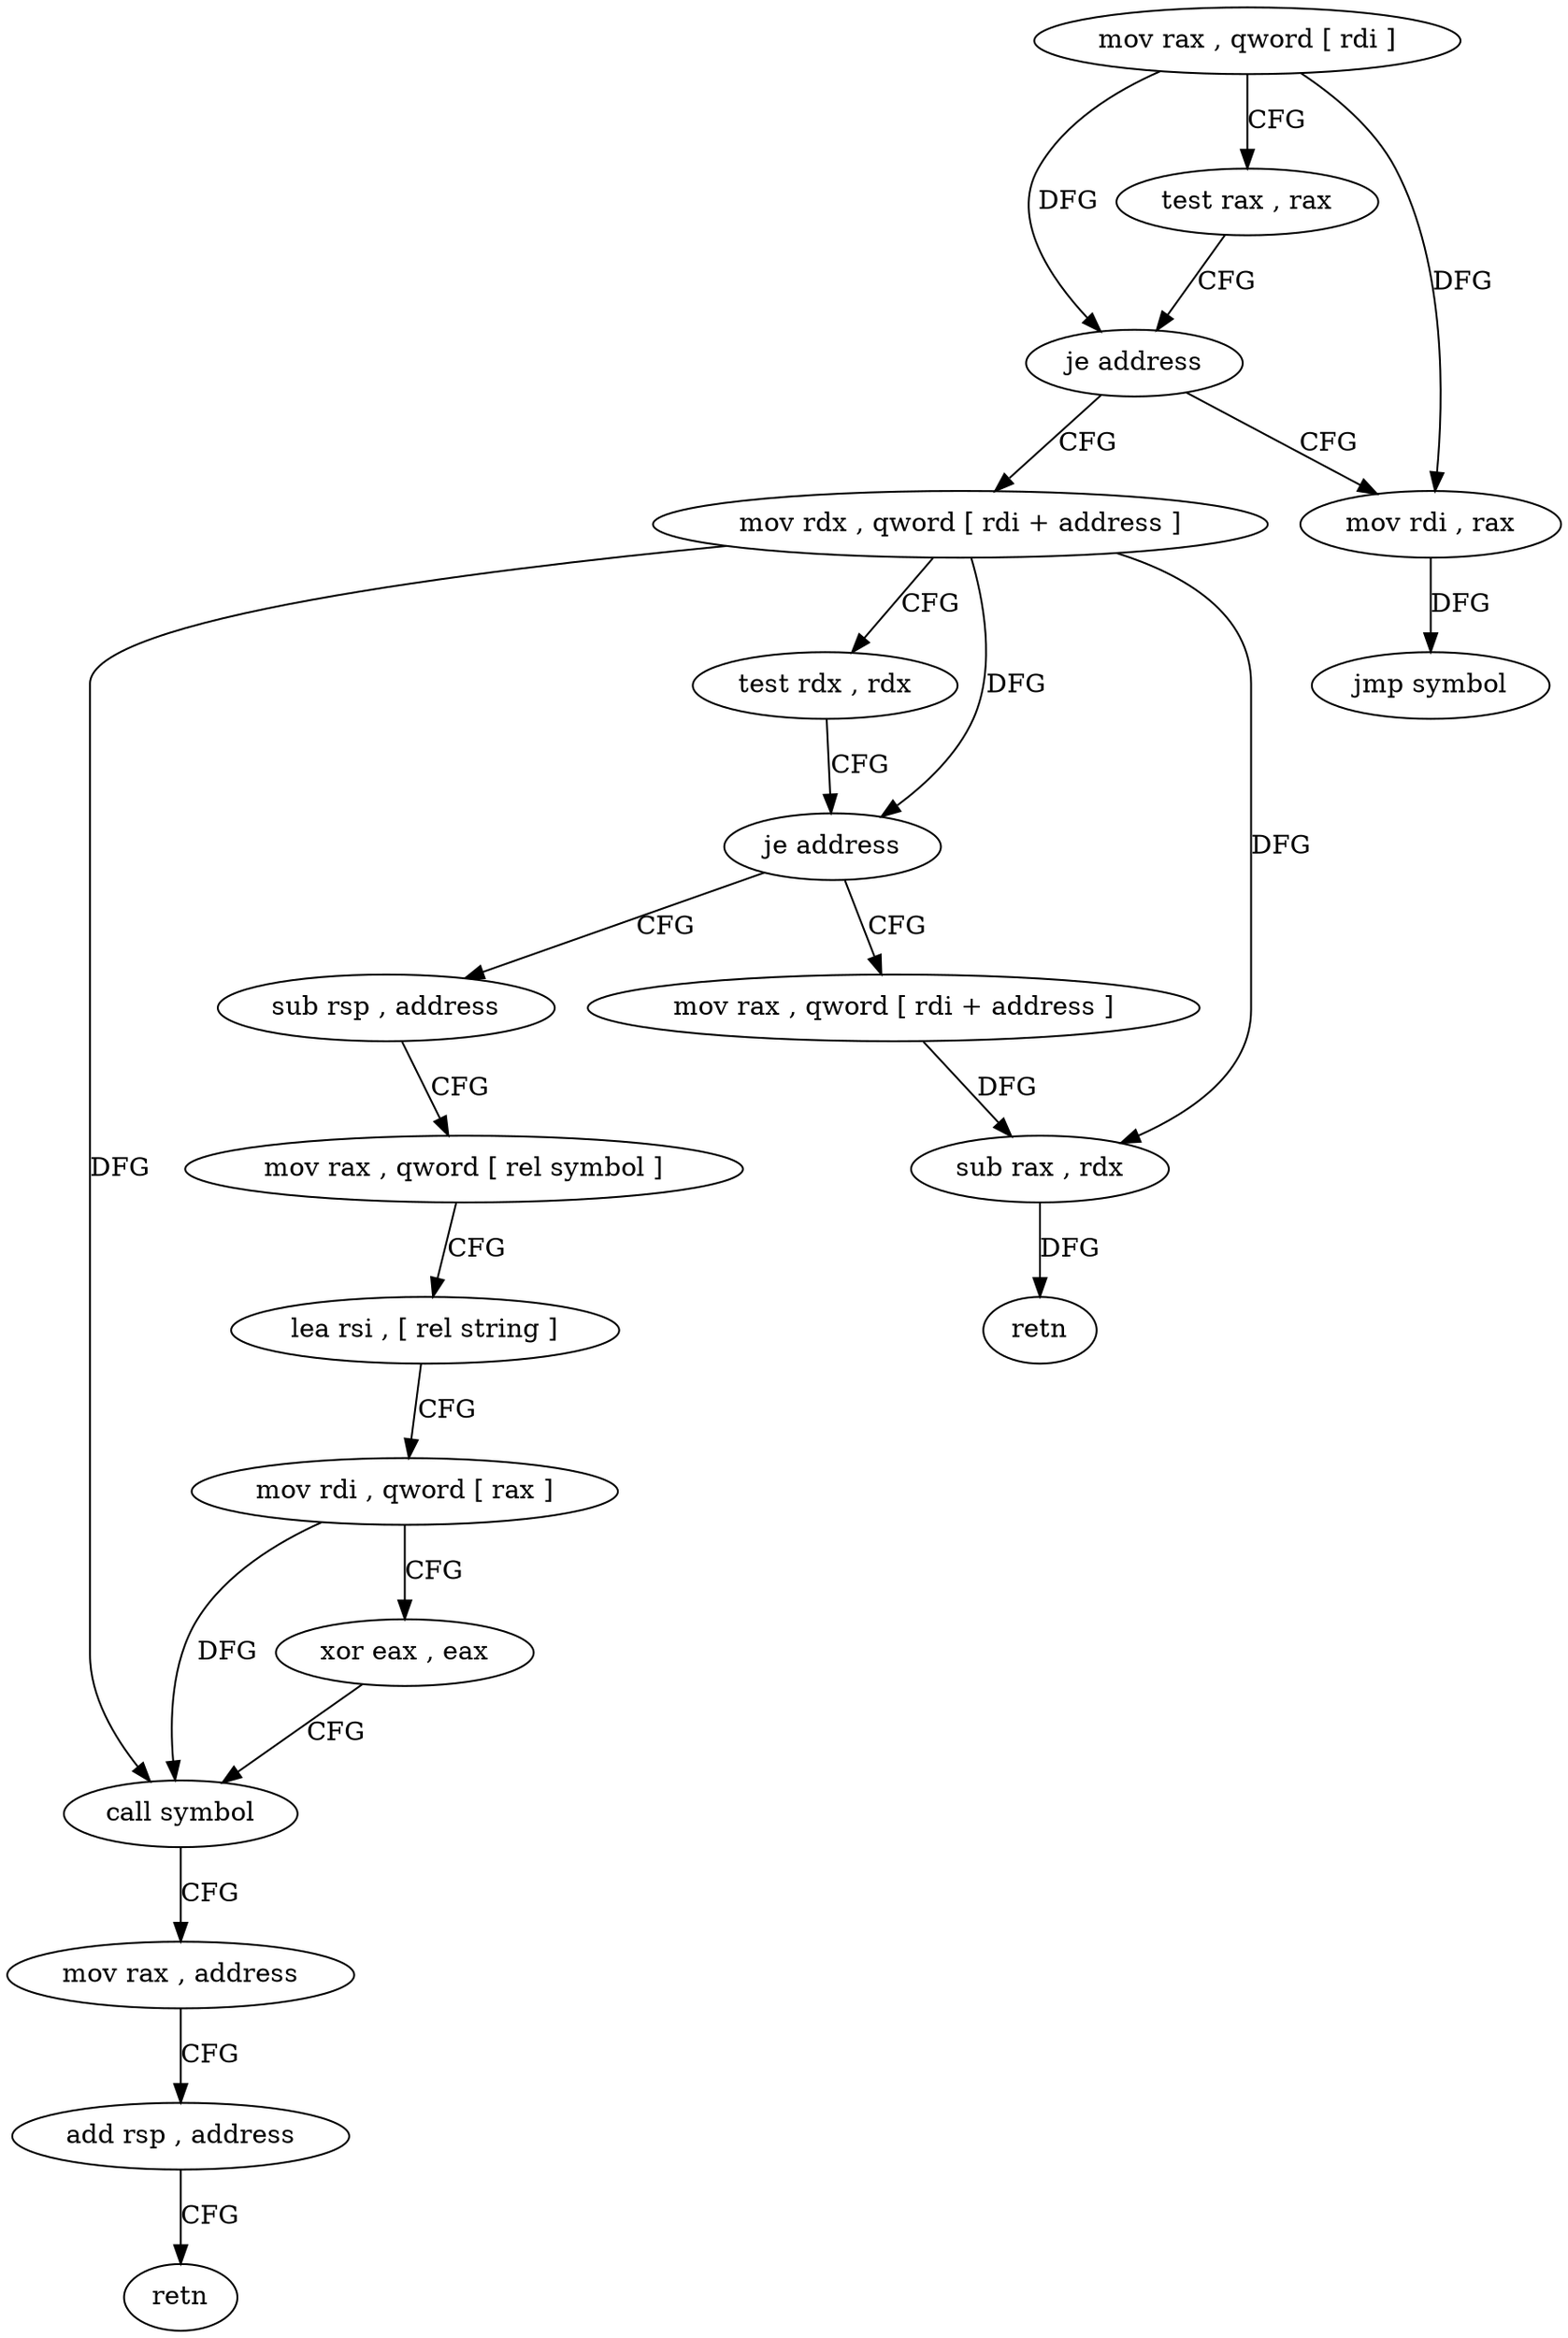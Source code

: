 digraph "func" {
"108816" [label = "mov rax , qword [ rdi ]" ]
"108819" [label = "test rax , rax" ]
"108822" [label = "je address" ]
"108832" [label = "mov rdx , qword [ rdi + address ]" ]
"108824" [label = "mov rdi , rax" ]
"108836" [label = "test rdx , rdx" ]
"108839" [label = "je address" ]
"108849" [label = "sub rsp , address" ]
"108841" [label = "mov rax , qword [ rdi + address ]" ]
"108827" [label = "jmp symbol" ]
"108853" [label = "mov rax , qword [ rel symbol ]" ]
"108860" [label = "lea rsi , [ rel string ]" ]
"108867" [label = "mov rdi , qword [ rax ]" ]
"108870" [label = "xor eax , eax" ]
"108872" [label = "call symbol" ]
"108877" [label = "mov rax , address" ]
"108884" [label = "add rsp , address" ]
"108888" [label = "retn" ]
"108845" [label = "sub rax , rdx" ]
"108848" [label = "retn" ]
"108816" -> "108819" [ label = "CFG" ]
"108816" -> "108822" [ label = "DFG" ]
"108816" -> "108824" [ label = "DFG" ]
"108819" -> "108822" [ label = "CFG" ]
"108822" -> "108832" [ label = "CFG" ]
"108822" -> "108824" [ label = "CFG" ]
"108832" -> "108836" [ label = "CFG" ]
"108832" -> "108839" [ label = "DFG" ]
"108832" -> "108872" [ label = "DFG" ]
"108832" -> "108845" [ label = "DFG" ]
"108824" -> "108827" [ label = "DFG" ]
"108836" -> "108839" [ label = "CFG" ]
"108839" -> "108849" [ label = "CFG" ]
"108839" -> "108841" [ label = "CFG" ]
"108849" -> "108853" [ label = "CFG" ]
"108841" -> "108845" [ label = "DFG" ]
"108853" -> "108860" [ label = "CFG" ]
"108860" -> "108867" [ label = "CFG" ]
"108867" -> "108870" [ label = "CFG" ]
"108867" -> "108872" [ label = "DFG" ]
"108870" -> "108872" [ label = "CFG" ]
"108872" -> "108877" [ label = "CFG" ]
"108877" -> "108884" [ label = "CFG" ]
"108884" -> "108888" [ label = "CFG" ]
"108845" -> "108848" [ label = "DFG" ]
}
